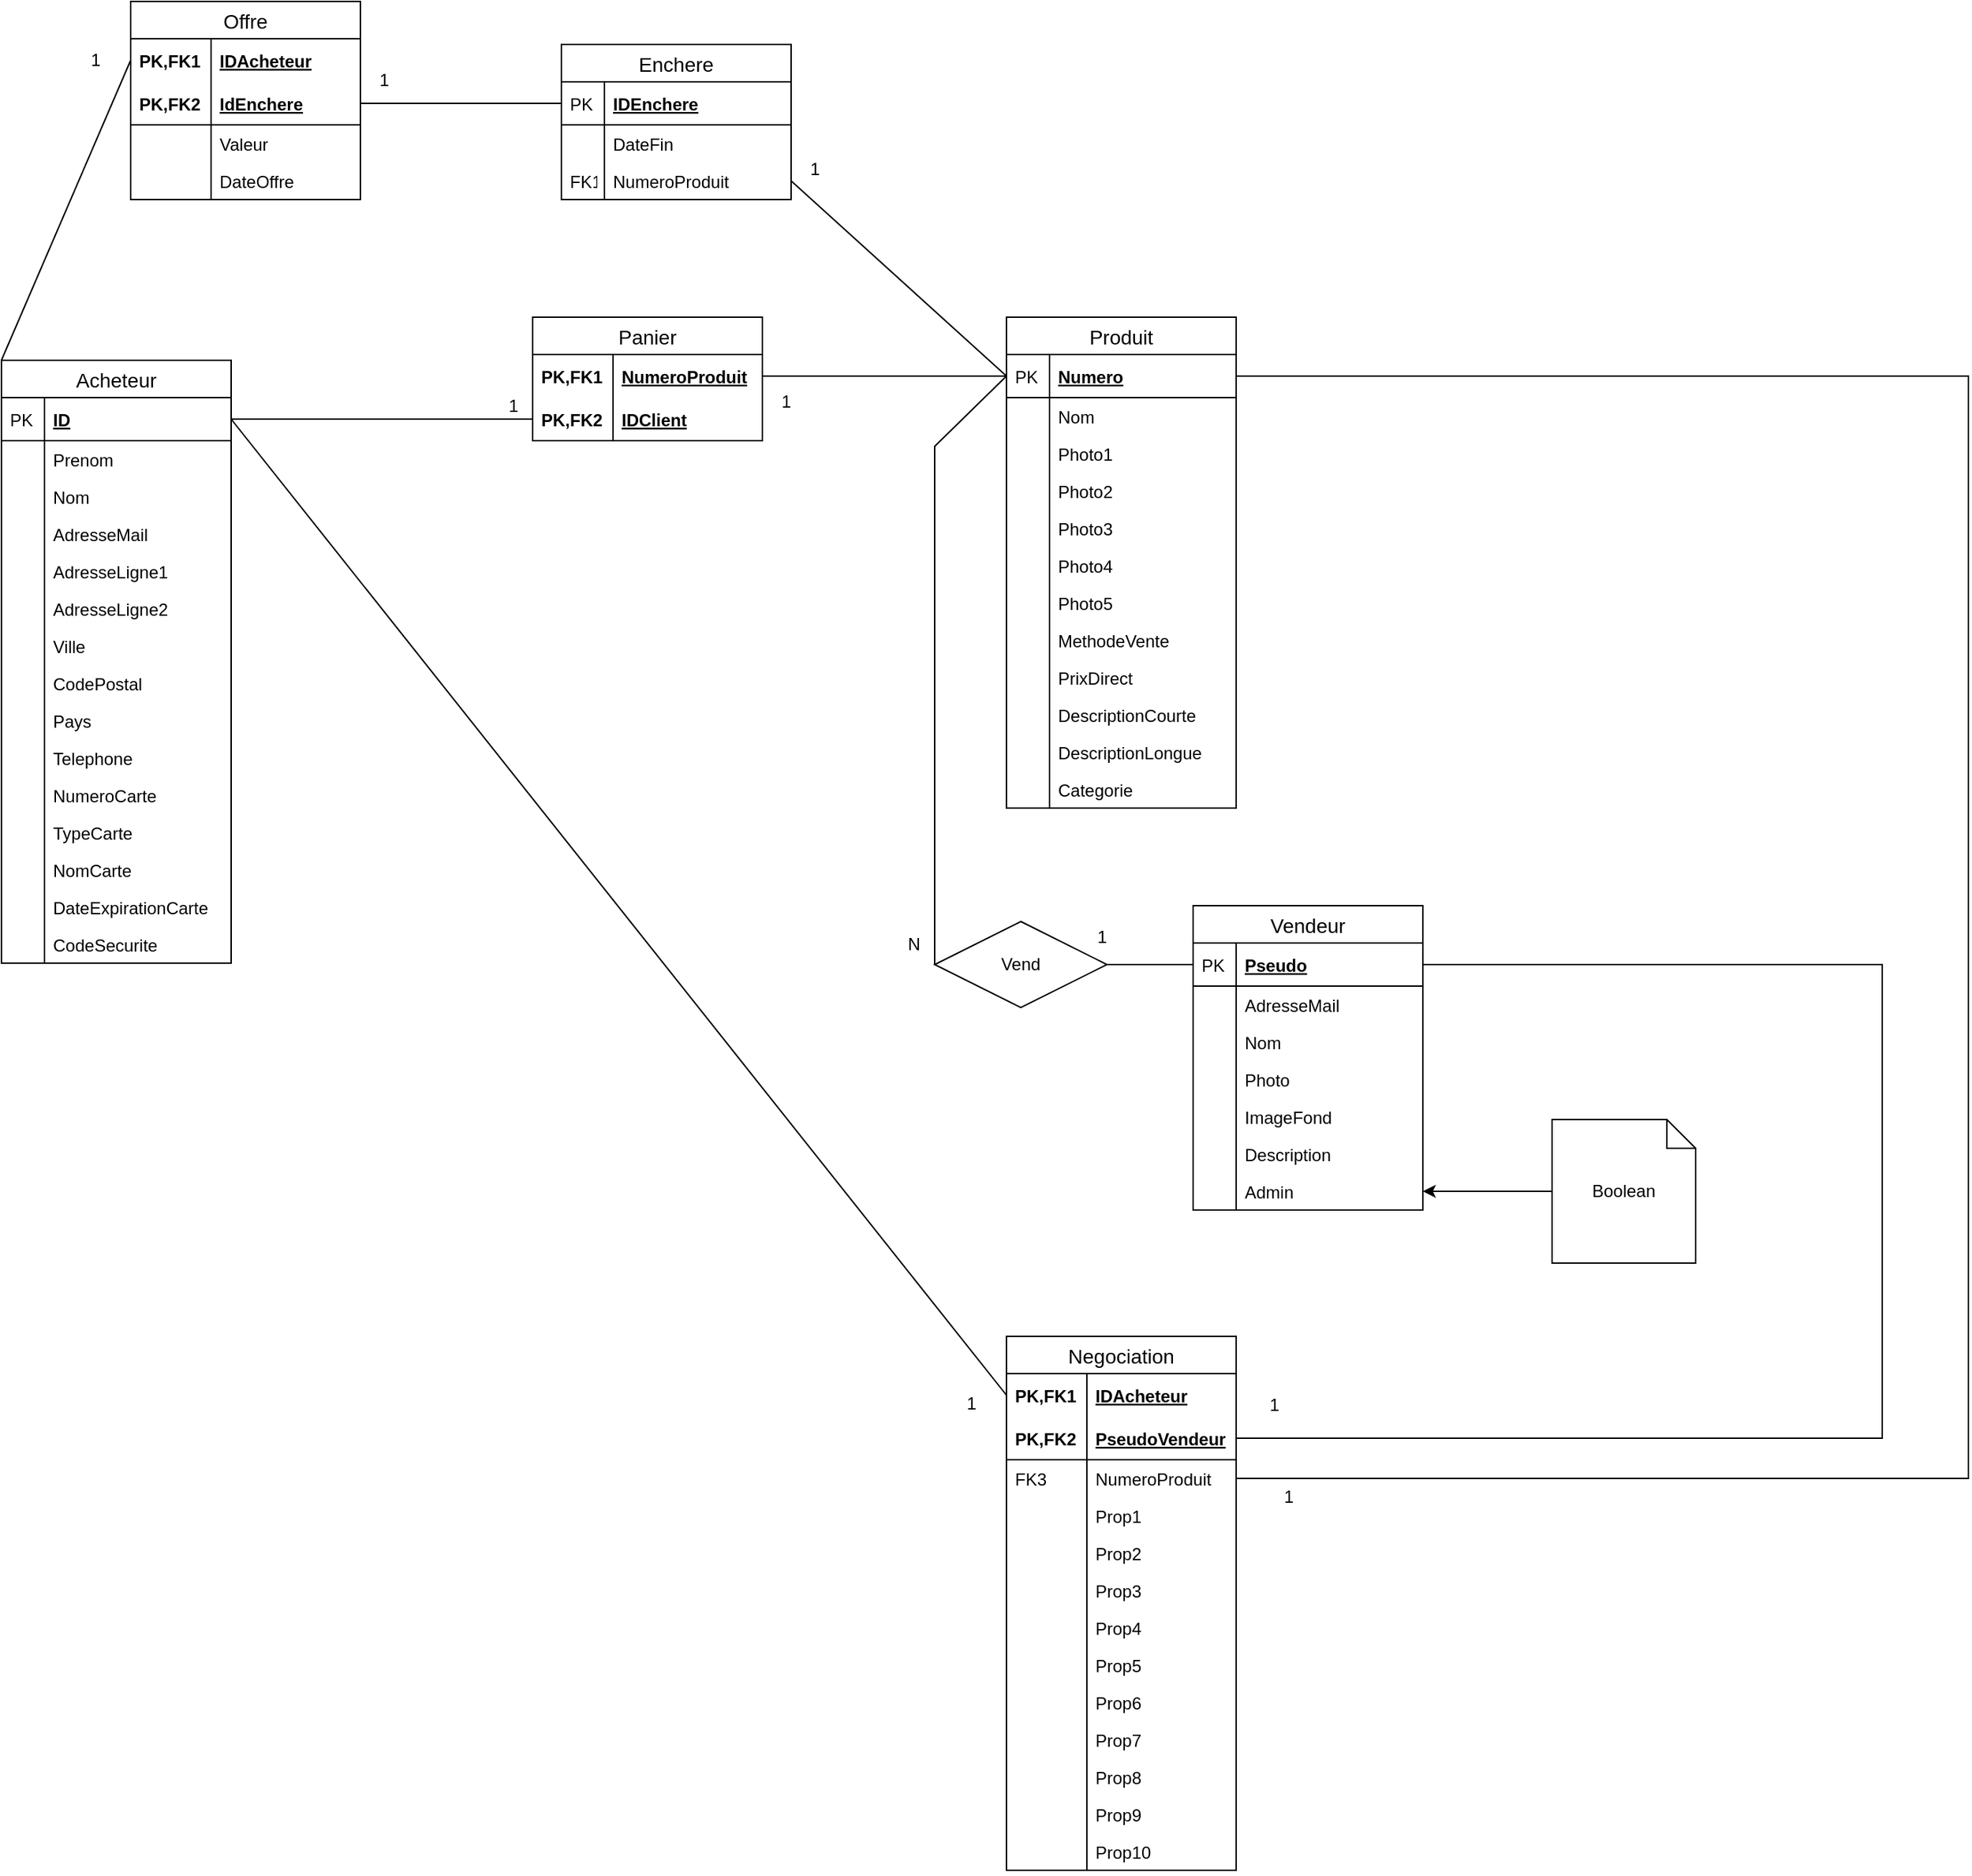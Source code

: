 <mxfile version="12.9.11" type="device"><diagram id="C5RBs43oDa-KdzZeNtuy" name="Page-1"><mxGraphModel dx="2031" dy="1140" grid="1" gridSize="10" guides="1" tooltips="1" connect="1" arrows="1" fold="1" page="1" pageScale="1" pageWidth="4681" pageHeight="3300" math="0" shadow="0"><root><mxCell id="WIyWlLk6GJQsqaUBKTNV-0"/><mxCell id="WIyWlLk6GJQsqaUBKTNV-1" parent="WIyWlLk6GJQsqaUBKTNV-0"/><mxCell id="7GFrrlFTyUCVkf4UuFkq-0" value="Acheteur" style="swimlane;fontStyle=0;childLayout=stackLayout;horizontal=1;startSize=26;horizontalStack=0;resizeParent=1;resizeParentMax=0;resizeLast=0;collapsible=1;marginBottom=0;align=center;fontSize=14;" vertex="1" parent="WIyWlLk6GJQsqaUBKTNV-1"><mxGeometry x="1030" y="640" width="160" height="420" as="geometry"><mxRectangle x="2000" y="840" width="90" height="26" as="alternateBounds"/></mxGeometry></mxCell><mxCell id="7GFrrlFTyUCVkf4UuFkq-1" value="ID" style="shape=partialRectangle;top=0;left=0;right=0;bottom=1;align=left;verticalAlign=middle;fillColor=none;spacingLeft=34;spacingRight=4;overflow=hidden;rotatable=0;points=[[0,0.5],[1,0.5]];portConstraint=eastwest;dropTarget=0;fontStyle=5;fontSize=12;" vertex="1" parent="7GFrrlFTyUCVkf4UuFkq-0"><mxGeometry y="26" width="160" height="30" as="geometry"/></mxCell><mxCell id="7GFrrlFTyUCVkf4UuFkq-2" value="PK" style="shape=partialRectangle;top=0;left=0;bottom=0;fillColor=none;align=left;verticalAlign=middle;spacingLeft=4;spacingRight=4;overflow=hidden;rotatable=0;points=[];portConstraint=eastwest;part=1;fontSize=12;" vertex="1" connectable="0" parent="7GFrrlFTyUCVkf4UuFkq-1"><mxGeometry width="30" height="30" as="geometry"/></mxCell><mxCell id="7GFrrlFTyUCVkf4UuFkq-3" value="Prenom" style="shape=partialRectangle;top=0;left=0;right=0;bottom=0;align=left;verticalAlign=top;fillColor=none;spacingLeft=34;spacingRight=4;overflow=hidden;rotatable=0;points=[[0,0.5],[1,0.5]];portConstraint=eastwest;dropTarget=0;fontSize=12;" vertex="1" parent="7GFrrlFTyUCVkf4UuFkq-0"><mxGeometry y="56" width="160" height="26" as="geometry"/></mxCell><mxCell id="7GFrrlFTyUCVkf4UuFkq-4" value="" style="shape=partialRectangle;top=0;left=0;bottom=0;fillColor=none;align=left;verticalAlign=top;spacingLeft=4;spacingRight=4;overflow=hidden;rotatable=0;points=[];portConstraint=eastwest;part=1;fontSize=12;" vertex="1" connectable="0" parent="7GFrrlFTyUCVkf4UuFkq-3"><mxGeometry width="30" height="26" as="geometry"/></mxCell><mxCell id="7GFrrlFTyUCVkf4UuFkq-5" value="Nom" style="shape=partialRectangle;top=0;left=0;right=0;bottom=0;align=left;verticalAlign=top;fillColor=none;spacingLeft=34;spacingRight=4;overflow=hidden;rotatable=0;points=[[0,0.5],[1,0.5]];portConstraint=eastwest;dropTarget=0;fontSize=12;" vertex="1" parent="7GFrrlFTyUCVkf4UuFkq-0"><mxGeometry y="82" width="160" height="26" as="geometry"/></mxCell><mxCell id="7GFrrlFTyUCVkf4UuFkq-6" value="" style="shape=partialRectangle;top=0;left=0;bottom=0;fillColor=none;align=left;verticalAlign=top;spacingLeft=4;spacingRight=4;overflow=hidden;rotatable=0;points=[];portConstraint=eastwest;part=1;fontSize=12;" vertex="1" connectable="0" parent="7GFrrlFTyUCVkf4UuFkq-5"><mxGeometry width="30" height="26" as="geometry"/></mxCell><mxCell id="7GFrrlFTyUCVkf4UuFkq-7" value="AdresseMail" style="shape=partialRectangle;top=0;left=0;right=0;bottom=0;align=left;verticalAlign=top;fillColor=none;spacingLeft=34;spacingRight=4;overflow=hidden;rotatable=0;points=[[0,0.5],[1,0.5]];portConstraint=eastwest;dropTarget=0;fontSize=12;" vertex="1" parent="7GFrrlFTyUCVkf4UuFkq-0"><mxGeometry y="108" width="160" height="26" as="geometry"/></mxCell><mxCell id="7GFrrlFTyUCVkf4UuFkq-8" value="" style="shape=partialRectangle;top=0;left=0;bottom=0;fillColor=none;align=left;verticalAlign=top;spacingLeft=4;spacingRight=4;overflow=hidden;rotatable=0;points=[];portConstraint=eastwest;part=1;fontSize=12;" vertex="1" connectable="0" parent="7GFrrlFTyUCVkf4UuFkq-7"><mxGeometry width="30" height="26" as="geometry"/></mxCell><mxCell id="7GFrrlFTyUCVkf4UuFkq-9" value="AdresseLigne1" style="shape=partialRectangle;top=0;left=0;right=0;bottom=0;align=left;verticalAlign=top;fillColor=none;spacingLeft=34;spacingRight=4;overflow=hidden;rotatable=0;points=[[0,0.5],[1,0.5]];portConstraint=eastwest;dropTarget=0;fontSize=12;" vertex="1" parent="7GFrrlFTyUCVkf4UuFkq-0"><mxGeometry y="134" width="160" height="26" as="geometry"/></mxCell><mxCell id="7GFrrlFTyUCVkf4UuFkq-10" value="" style="shape=partialRectangle;top=0;left=0;bottom=0;fillColor=none;align=left;verticalAlign=top;spacingLeft=4;spacingRight=4;overflow=hidden;rotatable=0;points=[];portConstraint=eastwest;part=1;fontSize=12;" vertex="1" connectable="0" parent="7GFrrlFTyUCVkf4UuFkq-9"><mxGeometry width="30" height="26" as="geometry"/></mxCell><mxCell id="7GFrrlFTyUCVkf4UuFkq-12" value="AdresseLigne2" style="shape=partialRectangle;top=0;left=0;right=0;bottom=0;align=left;verticalAlign=top;fillColor=none;spacingLeft=34;spacingRight=4;overflow=hidden;rotatable=0;points=[[0,0.5],[1,0.5]];portConstraint=eastwest;dropTarget=0;fontSize=12;" vertex="1" parent="7GFrrlFTyUCVkf4UuFkq-0"><mxGeometry y="160" width="160" height="26" as="geometry"/></mxCell><mxCell id="7GFrrlFTyUCVkf4UuFkq-13" value="" style="shape=partialRectangle;top=0;left=0;bottom=0;fillColor=none;align=left;verticalAlign=top;spacingLeft=4;spacingRight=4;overflow=hidden;rotatable=0;points=[];portConstraint=eastwest;part=1;fontSize=12;" vertex="1" connectable="0" parent="7GFrrlFTyUCVkf4UuFkq-12"><mxGeometry width="30" height="26" as="geometry"/></mxCell><mxCell id="7GFrrlFTyUCVkf4UuFkq-27" value="Ville" style="shape=partialRectangle;top=0;left=0;right=0;bottom=0;align=left;verticalAlign=top;fillColor=none;spacingLeft=34;spacingRight=4;overflow=hidden;rotatable=0;points=[[0,0.5],[1,0.5]];portConstraint=eastwest;dropTarget=0;fontSize=12;" vertex="1" parent="7GFrrlFTyUCVkf4UuFkq-0"><mxGeometry y="186" width="160" height="26" as="geometry"/></mxCell><mxCell id="7GFrrlFTyUCVkf4UuFkq-28" value="" style="shape=partialRectangle;top=0;left=0;bottom=0;fillColor=none;align=left;verticalAlign=top;spacingLeft=4;spacingRight=4;overflow=hidden;rotatable=0;points=[];portConstraint=eastwest;part=1;fontSize=12;" vertex="1" connectable="0" parent="7GFrrlFTyUCVkf4UuFkq-27"><mxGeometry width="30" height="26" as="geometry"/></mxCell><mxCell id="7GFrrlFTyUCVkf4UuFkq-29" value="CodePostal" style="shape=partialRectangle;top=0;left=0;right=0;bottom=0;align=left;verticalAlign=top;fillColor=none;spacingLeft=34;spacingRight=4;overflow=hidden;rotatable=0;points=[[0,0.5],[1,0.5]];portConstraint=eastwest;dropTarget=0;fontSize=12;" vertex="1" parent="7GFrrlFTyUCVkf4UuFkq-0"><mxGeometry y="212" width="160" height="26" as="geometry"/></mxCell><mxCell id="7GFrrlFTyUCVkf4UuFkq-30" value="" style="shape=partialRectangle;top=0;left=0;bottom=0;fillColor=none;align=left;verticalAlign=top;spacingLeft=4;spacingRight=4;overflow=hidden;rotatable=0;points=[];portConstraint=eastwest;part=1;fontSize=12;" vertex="1" connectable="0" parent="7GFrrlFTyUCVkf4UuFkq-29"><mxGeometry width="30" height="26" as="geometry"/></mxCell><mxCell id="7GFrrlFTyUCVkf4UuFkq-31" value="Pays" style="shape=partialRectangle;top=0;left=0;right=0;bottom=0;align=left;verticalAlign=top;fillColor=none;spacingLeft=34;spacingRight=4;overflow=hidden;rotatable=0;points=[[0,0.5],[1,0.5]];portConstraint=eastwest;dropTarget=0;fontSize=12;" vertex="1" parent="7GFrrlFTyUCVkf4UuFkq-0"><mxGeometry y="238" width="160" height="26" as="geometry"/></mxCell><mxCell id="7GFrrlFTyUCVkf4UuFkq-32" value="" style="shape=partialRectangle;top=0;left=0;bottom=0;fillColor=none;align=left;verticalAlign=top;spacingLeft=4;spacingRight=4;overflow=hidden;rotatable=0;points=[];portConstraint=eastwest;part=1;fontSize=12;" vertex="1" connectable="0" parent="7GFrrlFTyUCVkf4UuFkq-31"><mxGeometry width="30" height="26" as="geometry"/></mxCell><mxCell id="7GFrrlFTyUCVkf4UuFkq-33" value="Telephone" style="shape=partialRectangle;top=0;left=0;right=0;bottom=0;align=left;verticalAlign=top;fillColor=none;spacingLeft=34;spacingRight=4;overflow=hidden;rotatable=0;points=[[0,0.5],[1,0.5]];portConstraint=eastwest;dropTarget=0;fontSize=12;" vertex="1" parent="7GFrrlFTyUCVkf4UuFkq-0"><mxGeometry y="264" width="160" height="26" as="geometry"/></mxCell><mxCell id="7GFrrlFTyUCVkf4UuFkq-34" value="" style="shape=partialRectangle;top=0;left=0;bottom=0;fillColor=none;align=left;verticalAlign=top;spacingLeft=4;spacingRight=4;overflow=hidden;rotatable=0;points=[];portConstraint=eastwest;part=1;fontSize=12;" vertex="1" connectable="0" parent="7GFrrlFTyUCVkf4UuFkq-33"><mxGeometry width="30" height="26" as="geometry"/></mxCell><mxCell id="7GFrrlFTyUCVkf4UuFkq-180" value="NumeroCarte" style="shape=partialRectangle;top=0;left=0;right=0;bottom=0;align=left;verticalAlign=top;fillColor=none;spacingLeft=34;spacingRight=4;overflow=hidden;rotatable=0;points=[[0,0.5],[1,0.5]];portConstraint=eastwest;dropTarget=0;fontSize=12;" vertex="1" parent="7GFrrlFTyUCVkf4UuFkq-0"><mxGeometry y="290" width="160" height="26" as="geometry"/></mxCell><mxCell id="7GFrrlFTyUCVkf4UuFkq-181" value="" style="shape=partialRectangle;top=0;left=0;bottom=0;fillColor=none;align=left;verticalAlign=top;spacingLeft=4;spacingRight=4;overflow=hidden;rotatable=0;points=[];portConstraint=eastwest;part=1;fontSize=12;" vertex="1" connectable="0" parent="7GFrrlFTyUCVkf4UuFkq-180"><mxGeometry width="30" height="26" as="geometry"/></mxCell><mxCell id="7GFrrlFTyUCVkf4UuFkq-182" value="TypeCarte" style="shape=partialRectangle;top=0;left=0;right=0;bottom=0;align=left;verticalAlign=top;fillColor=none;spacingLeft=34;spacingRight=4;overflow=hidden;rotatable=0;points=[[0,0.5],[1,0.5]];portConstraint=eastwest;dropTarget=0;fontSize=12;" vertex="1" parent="7GFrrlFTyUCVkf4UuFkq-0"><mxGeometry y="316" width="160" height="26" as="geometry"/></mxCell><mxCell id="7GFrrlFTyUCVkf4UuFkq-183" value="" style="shape=partialRectangle;top=0;left=0;bottom=0;fillColor=none;align=left;verticalAlign=top;spacingLeft=4;spacingRight=4;overflow=hidden;rotatable=0;points=[];portConstraint=eastwest;part=1;fontSize=12;" vertex="1" connectable="0" parent="7GFrrlFTyUCVkf4UuFkq-182"><mxGeometry width="30" height="26" as="geometry"/></mxCell><mxCell id="7GFrrlFTyUCVkf4UuFkq-184" value="NomCarte" style="shape=partialRectangle;top=0;left=0;right=0;bottom=0;align=left;verticalAlign=top;fillColor=none;spacingLeft=34;spacingRight=4;overflow=hidden;rotatable=0;points=[[0,0.5],[1,0.5]];portConstraint=eastwest;dropTarget=0;fontSize=12;" vertex="1" parent="7GFrrlFTyUCVkf4UuFkq-0"><mxGeometry y="342" width="160" height="26" as="geometry"/></mxCell><mxCell id="7GFrrlFTyUCVkf4UuFkq-185" value="" style="shape=partialRectangle;top=0;left=0;bottom=0;fillColor=none;align=left;verticalAlign=top;spacingLeft=4;spacingRight=4;overflow=hidden;rotatable=0;points=[];portConstraint=eastwest;part=1;fontSize=12;" vertex="1" connectable="0" parent="7GFrrlFTyUCVkf4UuFkq-184"><mxGeometry width="30" height="26" as="geometry"/></mxCell><mxCell id="7GFrrlFTyUCVkf4UuFkq-186" value="DateExpirationCarte" style="shape=partialRectangle;top=0;left=0;right=0;bottom=0;align=left;verticalAlign=top;fillColor=none;spacingLeft=34;spacingRight=4;overflow=hidden;rotatable=0;points=[[0,0.5],[1,0.5]];portConstraint=eastwest;dropTarget=0;fontSize=12;" vertex="1" parent="7GFrrlFTyUCVkf4UuFkq-0"><mxGeometry y="368" width="160" height="26" as="geometry"/></mxCell><mxCell id="7GFrrlFTyUCVkf4UuFkq-187" value="" style="shape=partialRectangle;top=0;left=0;bottom=0;fillColor=none;align=left;verticalAlign=top;spacingLeft=4;spacingRight=4;overflow=hidden;rotatable=0;points=[];portConstraint=eastwest;part=1;fontSize=12;" vertex="1" connectable="0" parent="7GFrrlFTyUCVkf4UuFkq-186"><mxGeometry width="30" height="26" as="geometry"/></mxCell><mxCell id="7GFrrlFTyUCVkf4UuFkq-188" value="CodeSecurite" style="shape=partialRectangle;top=0;left=0;right=0;bottom=0;align=left;verticalAlign=top;fillColor=none;spacingLeft=34;spacingRight=4;overflow=hidden;rotatable=0;points=[[0,0.5],[1,0.5]];portConstraint=eastwest;dropTarget=0;fontSize=12;" vertex="1" parent="7GFrrlFTyUCVkf4UuFkq-0"><mxGeometry y="394" width="160" height="26" as="geometry"/></mxCell><mxCell id="7GFrrlFTyUCVkf4UuFkq-189" value="" style="shape=partialRectangle;top=0;left=0;bottom=0;fillColor=none;align=left;verticalAlign=top;spacingLeft=4;spacingRight=4;overflow=hidden;rotatable=0;points=[];portConstraint=eastwest;part=1;fontSize=12;" vertex="1" connectable="0" parent="7GFrrlFTyUCVkf4UuFkq-188"><mxGeometry width="30" height="26" as="geometry"/></mxCell><mxCell id="7GFrrlFTyUCVkf4UuFkq-35" value="Vendeur" style="swimlane;fontStyle=0;childLayout=stackLayout;horizontal=1;startSize=26;horizontalStack=0;resizeParent=1;resizeParentMax=0;resizeLast=0;collapsible=1;marginBottom=0;align=center;fontSize=14;" vertex="1" parent="WIyWlLk6GJQsqaUBKTNV-1"><mxGeometry x="1860" y="1020" width="160" height="212" as="geometry"><mxRectangle x="2470" y="380" width="80" height="26" as="alternateBounds"/></mxGeometry></mxCell><mxCell id="7GFrrlFTyUCVkf4UuFkq-36" value="Pseudo" style="shape=partialRectangle;top=0;left=0;right=0;bottom=1;align=left;verticalAlign=middle;fillColor=none;spacingLeft=34;spacingRight=4;overflow=hidden;rotatable=0;points=[[0,0.5],[1,0.5]];portConstraint=eastwest;dropTarget=0;fontStyle=5;fontSize=12;" vertex="1" parent="7GFrrlFTyUCVkf4UuFkq-35"><mxGeometry y="26" width="160" height="30" as="geometry"/></mxCell><mxCell id="7GFrrlFTyUCVkf4UuFkq-37" value="PK" style="shape=partialRectangle;top=0;left=0;bottom=0;fillColor=none;align=left;verticalAlign=middle;spacingLeft=4;spacingRight=4;overflow=hidden;rotatable=0;points=[];portConstraint=eastwest;part=1;fontSize=12;" vertex="1" connectable="0" parent="7GFrrlFTyUCVkf4UuFkq-36"><mxGeometry width="30" height="30" as="geometry"/></mxCell><mxCell id="7GFrrlFTyUCVkf4UuFkq-38" value="AdresseMail" style="shape=partialRectangle;top=0;left=0;right=0;bottom=0;align=left;verticalAlign=top;fillColor=none;spacingLeft=34;spacingRight=4;overflow=hidden;rotatable=0;points=[[0,0.5],[1,0.5]];portConstraint=eastwest;dropTarget=0;fontSize=12;" vertex="1" parent="7GFrrlFTyUCVkf4UuFkq-35"><mxGeometry y="56" width="160" height="26" as="geometry"/></mxCell><mxCell id="7GFrrlFTyUCVkf4UuFkq-39" value="" style="shape=partialRectangle;top=0;left=0;bottom=0;fillColor=none;align=left;verticalAlign=top;spacingLeft=4;spacingRight=4;overflow=hidden;rotatable=0;points=[];portConstraint=eastwest;part=1;fontSize=12;" vertex="1" connectable="0" parent="7GFrrlFTyUCVkf4UuFkq-38"><mxGeometry width="30" height="26" as="geometry"/></mxCell><mxCell id="7GFrrlFTyUCVkf4UuFkq-46" value="Nom" style="shape=partialRectangle;top=0;left=0;right=0;bottom=0;align=left;verticalAlign=top;fillColor=none;spacingLeft=34;spacingRight=4;overflow=hidden;rotatable=0;points=[[0,0.5],[1,0.5]];portConstraint=eastwest;dropTarget=0;fontSize=12;" vertex="1" parent="7GFrrlFTyUCVkf4UuFkq-35"><mxGeometry y="82" width="160" height="26" as="geometry"/></mxCell><mxCell id="7GFrrlFTyUCVkf4UuFkq-47" value="" style="shape=partialRectangle;top=0;left=0;bottom=0;fillColor=none;align=left;verticalAlign=top;spacingLeft=4;spacingRight=4;overflow=hidden;rotatable=0;points=[];portConstraint=eastwest;part=1;fontSize=12;" vertex="1" connectable="0" parent="7GFrrlFTyUCVkf4UuFkq-46"><mxGeometry width="30" height="26" as="geometry"/></mxCell><mxCell id="7GFrrlFTyUCVkf4UuFkq-48" value="Photo" style="shape=partialRectangle;top=0;left=0;right=0;bottom=0;align=left;verticalAlign=top;fillColor=none;spacingLeft=34;spacingRight=4;overflow=hidden;rotatable=0;points=[[0,0.5],[1,0.5]];portConstraint=eastwest;dropTarget=0;fontSize=12;" vertex="1" parent="7GFrrlFTyUCVkf4UuFkq-35"><mxGeometry y="108" width="160" height="26" as="geometry"/></mxCell><mxCell id="7GFrrlFTyUCVkf4UuFkq-49" value="" style="shape=partialRectangle;top=0;left=0;bottom=0;fillColor=none;align=left;verticalAlign=top;spacingLeft=4;spacingRight=4;overflow=hidden;rotatable=0;points=[];portConstraint=eastwest;part=1;fontSize=12;" vertex="1" connectable="0" parent="7GFrrlFTyUCVkf4UuFkq-48"><mxGeometry width="30" height="26" as="geometry"/></mxCell><mxCell id="7GFrrlFTyUCVkf4UuFkq-50" value="ImageFond" style="shape=partialRectangle;top=0;left=0;right=0;bottom=0;align=left;verticalAlign=top;fillColor=none;spacingLeft=34;spacingRight=4;overflow=hidden;rotatable=0;points=[[0,0.5],[1,0.5]];portConstraint=eastwest;dropTarget=0;fontSize=12;" vertex="1" parent="7GFrrlFTyUCVkf4UuFkq-35"><mxGeometry y="134" width="160" height="26" as="geometry"/></mxCell><mxCell id="7GFrrlFTyUCVkf4UuFkq-51" value="" style="shape=partialRectangle;top=0;left=0;bottom=0;fillColor=none;align=left;verticalAlign=top;spacingLeft=4;spacingRight=4;overflow=hidden;rotatable=0;points=[];portConstraint=eastwest;part=1;fontSize=12;" vertex="1" connectable="0" parent="7GFrrlFTyUCVkf4UuFkq-50"><mxGeometry width="30" height="26" as="geometry"/></mxCell><mxCell id="7GFrrlFTyUCVkf4UuFkq-52" value="Description" style="shape=partialRectangle;top=0;left=0;right=0;bottom=0;align=left;verticalAlign=top;fillColor=none;spacingLeft=34;spacingRight=4;overflow=hidden;rotatable=0;points=[[0,0.5],[1,0.5]];portConstraint=eastwest;dropTarget=0;fontSize=12;" vertex="1" parent="7GFrrlFTyUCVkf4UuFkq-35"><mxGeometry y="160" width="160" height="26" as="geometry"/></mxCell><mxCell id="7GFrrlFTyUCVkf4UuFkq-53" value="" style="shape=partialRectangle;top=0;left=0;bottom=0;fillColor=none;align=left;verticalAlign=top;spacingLeft=4;spacingRight=4;overflow=hidden;rotatable=0;points=[];portConstraint=eastwest;part=1;fontSize=12;" vertex="1" connectable="0" parent="7GFrrlFTyUCVkf4UuFkq-52"><mxGeometry width="30" height="26" as="geometry"/></mxCell><mxCell id="7GFrrlFTyUCVkf4UuFkq-65" value="Admin" style="shape=partialRectangle;top=0;left=0;right=0;bottom=0;align=left;verticalAlign=top;fillColor=none;spacingLeft=34;spacingRight=4;overflow=hidden;rotatable=0;points=[[0,0.5],[1,0.5]];portConstraint=eastwest;dropTarget=0;fontSize=12;" vertex="1" parent="7GFrrlFTyUCVkf4UuFkq-35"><mxGeometry y="186" width="160" height="26" as="geometry"/></mxCell><mxCell id="7GFrrlFTyUCVkf4UuFkq-66" value="" style="shape=partialRectangle;top=0;left=0;bottom=0;fillColor=none;align=left;verticalAlign=top;spacingLeft=4;spacingRight=4;overflow=hidden;rotatable=0;points=[];portConstraint=eastwest;part=1;fontSize=12;" vertex="1" connectable="0" parent="7GFrrlFTyUCVkf4UuFkq-65"><mxGeometry width="30" height="26" as="geometry"/></mxCell><mxCell id="7GFrrlFTyUCVkf4UuFkq-68" style="edgeStyle=orthogonalEdgeStyle;rounded=0;orthogonalLoop=1;jettySize=auto;html=1;entryX=1;entryY=0.5;entryDx=0;entryDy=0;" edge="1" parent="WIyWlLk6GJQsqaUBKTNV-1" source="7GFrrlFTyUCVkf4UuFkq-67" target="7GFrrlFTyUCVkf4UuFkq-65"><mxGeometry relative="1" as="geometry"/></mxCell><mxCell id="7GFrrlFTyUCVkf4UuFkq-67" value="Boolean" style="shape=note;size=20;whiteSpace=wrap;html=1;" vertex="1" parent="WIyWlLk6GJQsqaUBKTNV-1"><mxGeometry x="2110" y="1169" width="100" height="100" as="geometry"/></mxCell><mxCell id="7GFrrlFTyUCVkf4UuFkq-69" value="Produit" style="swimlane;fontStyle=0;childLayout=stackLayout;horizontal=1;startSize=26;horizontalStack=0;resizeParent=1;resizeParentMax=0;resizeLast=0;collapsible=1;marginBottom=0;align=center;fontSize=14;" vertex="1" parent="WIyWlLk6GJQsqaUBKTNV-1"><mxGeometry x="1730" y="610" width="160" height="342" as="geometry"><mxRectangle x="1960" y="270" width="80" height="26" as="alternateBounds"/></mxGeometry></mxCell><mxCell id="7GFrrlFTyUCVkf4UuFkq-70" value="Numero" style="shape=partialRectangle;top=0;left=0;right=0;bottom=1;align=left;verticalAlign=middle;fillColor=none;spacingLeft=34;spacingRight=4;overflow=hidden;rotatable=0;points=[[0,0.5],[1,0.5]];portConstraint=eastwest;dropTarget=0;fontStyle=5;fontSize=12;" vertex="1" parent="7GFrrlFTyUCVkf4UuFkq-69"><mxGeometry y="26" width="160" height="30" as="geometry"/></mxCell><mxCell id="7GFrrlFTyUCVkf4UuFkq-71" value="PK" style="shape=partialRectangle;top=0;left=0;bottom=0;fillColor=none;align=left;verticalAlign=middle;spacingLeft=4;spacingRight=4;overflow=hidden;rotatable=0;points=[];portConstraint=eastwest;part=1;fontSize=12;" vertex="1" connectable="0" parent="7GFrrlFTyUCVkf4UuFkq-70"><mxGeometry width="30" height="30" as="geometry"/></mxCell><mxCell id="7GFrrlFTyUCVkf4UuFkq-72" value="Nom" style="shape=partialRectangle;top=0;left=0;right=0;bottom=0;align=left;verticalAlign=top;fillColor=none;spacingLeft=34;spacingRight=4;overflow=hidden;rotatable=0;points=[[0,0.5],[1,0.5]];portConstraint=eastwest;dropTarget=0;fontSize=12;" vertex="1" parent="7GFrrlFTyUCVkf4UuFkq-69"><mxGeometry y="56" width="160" height="26" as="geometry"/></mxCell><mxCell id="7GFrrlFTyUCVkf4UuFkq-73" value="" style="shape=partialRectangle;top=0;left=0;bottom=0;fillColor=none;align=left;verticalAlign=top;spacingLeft=4;spacingRight=4;overflow=hidden;rotatable=0;points=[];portConstraint=eastwest;part=1;fontSize=12;" vertex="1" connectable="0" parent="7GFrrlFTyUCVkf4UuFkq-72"><mxGeometry width="30" height="26" as="geometry"/></mxCell><mxCell id="7GFrrlFTyUCVkf4UuFkq-74" value="Photo1" style="shape=partialRectangle;top=0;left=0;right=0;bottom=0;align=left;verticalAlign=top;fillColor=none;spacingLeft=34;spacingRight=4;overflow=hidden;rotatable=0;points=[[0,0.5],[1,0.5]];portConstraint=eastwest;dropTarget=0;fontSize=12;" vertex="1" parent="7GFrrlFTyUCVkf4UuFkq-69"><mxGeometry y="82" width="160" height="26" as="geometry"/></mxCell><mxCell id="7GFrrlFTyUCVkf4UuFkq-75" value="" style="shape=partialRectangle;top=0;left=0;bottom=0;fillColor=none;align=left;verticalAlign=top;spacingLeft=4;spacingRight=4;overflow=hidden;rotatable=0;points=[];portConstraint=eastwest;part=1;fontSize=12;" vertex="1" connectable="0" parent="7GFrrlFTyUCVkf4UuFkq-74"><mxGeometry width="30" height="26" as="geometry"/></mxCell><mxCell id="7GFrrlFTyUCVkf4UuFkq-76" value="Photo2" style="shape=partialRectangle;top=0;left=0;right=0;bottom=0;align=left;verticalAlign=top;fillColor=none;spacingLeft=34;spacingRight=4;overflow=hidden;rotatable=0;points=[[0,0.5],[1,0.5]];portConstraint=eastwest;dropTarget=0;fontSize=12;" vertex="1" parent="7GFrrlFTyUCVkf4UuFkq-69"><mxGeometry y="108" width="160" height="26" as="geometry"/></mxCell><mxCell id="7GFrrlFTyUCVkf4UuFkq-77" value="" style="shape=partialRectangle;top=0;left=0;bottom=0;fillColor=none;align=left;verticalAlign=top;spacingLeft=4;spacingRight=4;overflow=hidden;rotatable=0;points=[];portConstraint=eastwest;part=1;fontSize=12;" vertex="1" connectable="0" parent="7GFrrlFTyUCVkf4UuFkq-76"><mxGeometry width="30" height="26" as="geometry"/></mxCell><mxCell id="7GFrrlFTyUCVkf4UuFkq-80" value="Photo3" style="shape=partialRectangle;top=0;left=0;right=0;bottom=0;align=left;verticalAlign=top;fillColor=none;spacingLeft=34;spacingRight=4;overflow=hidden;rotatable=0;points=[[0,0.5],[1,0.5]];portConstraint=eastwest;dropTarget=0;fontSize=12;" vertex="1" parent="7GFrrlFTyUCVkf4UuFkq-69"><mxGeometry y="134" width="160" height="26" as="geometry"/></mxCell><mxCell id="7GFrrlFTyUCVkf4UuFkq-81" value="" style="shape=partialRectangle;top=0;left=0;bottom=0;fillColor=none;align=left;verticalAlign=top;spacingLeft=4;spacingRight=4;overflow=hidden;rotatable=0;points=[];portConstraint=eastwest;part=1;fontSize=12;" vertex="1" connectable="0" parent="7GFrrlFTyUCVkf4UuFkq-80"><mxGeometry width="30" height="26" as="geometry"/></mxCell><mxCell id="7GFrrlFTyUCVkf4UuFkq-82" value="Photo4" style="shape=partialRectangle;top=0;left=0;right=0;bottom=0;align=left;verticalAlign=top;fillColor=none;spacingLeft=34;spacingRight=4;overflow=hidden;rotatable=0;points=[[0,0.5],[1,0.5]];portConstraint=eastwest;dropTarget=0;fontSize=12;" vertex="1" parent="7GFrrlFTyUCVkf4UuFkq-69"><mxGeometry y="160" width="160" height="26" as="geometry"/></mxCell><mxCell id="7GFrrlFTyUCVkf4UuFkq-83" value="" style="shape=partialRectangle;top=0;left=0;bottom=0;fillColor=none;align=left;verticalAlign=top;spacingLeft=4;spacingRight=4;overflow=hidden;rotatable=0;points=[];portConstraint=eastwest;part=1;fontSize=12;" vertex="1" connectable="0" parent="7GFrrlFTyUCVkf4UuFkq-82"><mxGeometry width="30" height="26" as="geometry"/></mxCell><mxCell id="7GFrrlFTyUCVkf4UuFkq-84" value="Photo5" style="shape=partialRectangle;top=0;left=0;right=0;bottom=0;align=left;verticalAlign=top;fillColor=none;spacingLeft=34;spacingRight=4;overflow=hidden;rotatable=0;points=[[0,0.5],[1,0.5]];portConstraint=eastwest;dropTarget=0;fontSize=12;" vertex="1" parent="7GFrrlFTyUCVkf4UuFkq-69"><mxGeometry y="186" width="160" height="26" as="geometry"/></mxCell><mxCell id="7GFrrlFTyUCVkf4UuFkq-85" value="" style="shape=partialRectangle;top=0;left=0;bottom=0;fillColor=none;align=left;verticalAlign=top;spacingLeft=4;spacingRight=4;overflow=hidden;rotatable=0;points=[];portConstraint=eastwest;part=1;fontSize=12;" vertex="1" connectable="0" parent="7GFrrlFTyUCVkf4UuFkq-84"><mxGeometry width="30" height="26" as="geometry"/></mxCell><mxCell id="7GFrrlFTyUCVkf4UuFkq-86" value="MethodeVente" style="shape=partialRectangle;top=0;left=0;right=0;bottom=0;align=left;verticalAlign=top;fillColor=none;spacingLeft=34;spacingRight=4;overflow=hidden;rotatable=0;points=[[0,0.5],[1,0.5]];portConstraint=eastwest;dropTarget=0;fontSize=12;" vertex="1" parent="7GFrrlFTyUCVkf4UuFkq-69"><mxGeometry y="212" width="160" height="26" as="geometry"/></mxCell><mxCell id="7GFrrlFTyUCVkf4UuFkq-87" value="" style="shape=partialRectangle;top=0;left=0;bottom=0;fillColor=none;align=left;verticalAlign=top;spacingLeft=4;spacingRight=4;overflow=hidden;rotatable=0;points=[];portConstraint=eastwest;part=1;fontSize=12;" vertex="1" connectable="0" parent="7GFrrlFTyUCVkf4UuFkq-86"><mxGeometry width="30" height="26" as="geometry"/></mxCell><mxCell id="7GFrrlFTyUCVkf4UuFkq-90" value="PrixDirect" style="shape=partialRectangle;top=0;left=0;right=0;bottom=0;align=left;verticalAlign=top;fillColor=none;spacingLeft=34;spacingRight=4;overflow=hidden;rotatable=0;points=[[0,0.5],[1,0.5]];portConstraint=eastwest;dropTarget=0;fontSize=12;" vertex="1" parent="7GFrrlFTyUCVkf4UuFkq-69"><mxGeometry y="238" width="160" height="26" as="geometry"/></mxCell><mxCell id="7GFrrlFTyUCVkf4UuFkq-91" value="" style="shape=partialRectangle;top=0;left=0;bottom=0;fillColor=none;align=left;verticalAlign=top;spacingLeft=4;spacingRight=4;overflow=hidden;rotatable=0;points=[];portConstraint=eastwest;part=1;fontSize=12;" vertex="1" connectable="0" parent="7GFrrlFTyUCVkf4UuFkq-90"><mxGeometry width="30" height="26" as="geometry"/></mxCell><mxCell id="7GFrrlFTyUCVkf4UuFkq-92" value="DescriptionCourte" style="shape=partialRectangle;top=0;left=0;right=0;bottom=0;align=left;verticalAlign=top;fillColor=none;spacingLeft=34;spacingRight=4;overflow=hidden;rotatable=0;points=[[0,0.5],[1,0.5]];portConstraint=eastwest;dropTarget=0;fontSize=12;" vertex="1" parent="7GFrrlFTyUCVkf4UuFkq-69"><mxGeometry y="264" width="160" height="26" as="geometry"/></mxCell><mxCell id="7GFrrlFTyUCVkf4UuFkq-93" value="" style="shape=partialRectangle;top=0;left=0;bottom=0;fillColor=none;align=left;verticalAlign=top;spacingLeft=4;spacingRight=4;overflow=hidden;rotatable=0;points=[];portConstraint=eastwest;part=1;fontSize=12;" vertex="1" connectable="0" parent="7GFrrlFTyUCVkf4UuFkq-92"><mxGeometry width="30" height="26" as="geometry"/></mxCell><mxCell id="7GFrrlFTyUCVkf4UuFkq-94" value="DescriptionLongue" style="shape=partialRectangle;top=0;left=0;right=0;bottom=0;align=left;verticalAlign=top;fillColor=none;spacingLeft=34;spacingRight=4;overflow=hidden;rotatable=0;points=[[0,0.5],[1,0.5]];portConstraint=eastwest;dropTarget=0;fontSize=12;" vertex="1" parent="7GFrrlFTyUCVkf4UuFkq-69"><mxGeometry y="290" width="160" height="26" as="geometry"/></mxCell><mxCell id="7GFrrlFTyUCVkf4UuFkq-95" value="" style="shape=partialRectangle;top=0;left=0;bottom=0;fillColor=none;align=left;verticalAlign=top;spacingLeft=4;spacingRight=4;overflow=hidden;rotatable=0;points=[];portConstraint=eastwest;part=1;fontSize=12;" vertex="1" connectable="0" parent="7GFrrlFTyUCVkf4UuFkq-94"><mxGeometry width="30" height="26" as="geometry"/></mxCell><mxCell id="7GFrrlFTyUCVkf4UuFkq-96" value="Categorie" style="shape=partialRectangle;top=0;left=0;right=0;bottom=0;align=left;verticalAlign=top;fillColor=none;spacingLeft=34;spacingRight=4;overflow=hidden;rotatable=0;points=[[0,0.5],[1,0.5]];portConstraint=eastwest;dropTarget=0;fontSize=12;" vertex="1" parent="7GFrrlFTyUCVkf4UuFkq-69"><mxGeometry y="316" width="160" height="26" as="geometry"/></mxCell><mxCell id="7GFrrlFTyUCVkf4UuFkq-97" value="" style="shape=partialRectangle;top=0;left=0;bottom=0;fillColor=none;align=left;verticalAlign=top;spacingLeft=4;spacingRight=4;overflow=hidden;rotatable=0;points=[];portConstraint=eastwest;part=1;fontSize=12;" vertex="1" connectable="0" parent="7GFrrlFTyUCVkf4UuFkq-96"><mxGeometry width="30" height="26" as="geometry"/></mxCell><mxCell id="7GFrrlFTyUCVkf4UuFkq-98" value="Vend" style="shape=rhombus;perimeter=rhombusPerimeter;whiteSpace=wrap;html=1;align=center;" vertex="1" parent="WIyWlLk6GJQsqaUBKTNV-1"><mxGeometry x="1680" y="1031" width="120" height="60" as="geometry"/></mxCell><mxCell id="7GFrrlFTyUCVkf4UuFkq-101" value="" style="endArrow=none;html=1;rounded=0;entryX=0;entryY=0.5;entryDx=0;entryDy=0;exitX=0;exitY=0.5;exitDx=0;exitDy=0;" edge="1" parent="WIyWlLk6GJQsqaUBKTNV-1" source="7GFrrlFTyUCVkf4UuFkq-70" target="7GFrrlFTyUCVkf4UuFkq-98"><mxGeometry relative="1" as="geometry"><mxPoint x="2230" y="470" as="sourcePoint"/><mxPoint x="2390" y="470" as="targetPoint"/><Array as="points"><mxPoint x="1680" y="700"/></Array></mxGeometry></mxCell><mxCell id="7GFrrlFTyUCVkf4UuFkq-102" value="N" style="resizable=0;html=1;align=right;verticalAlign=bottom;" connectable="0" vertex="1" parent="7GFrrlFTyUCVkf4UuFkq-101"><mxGeometry x="1" relative="1" as="geometry"><mxPoint x="-10" y="-5.67" as="offset"/></mxGeometry></mxCell><mxCell id="7GFrrlFTyUCVkf4UuFkq-103" value="" style="endArrow=none;html=1;rounded=0;exitX=0;exitY=0.5;exitDx=0;exitDy=0;entryX=1;entryY=0.5;entryDx=0;entryDy=0;" edge="1" parent="WIyWlLk6GJQsqaUBKTNV-1" source="7GFrrlFTyUCVkf4UuFkq-36" target="7GFrrlFTyUCVkf4UuFkq-98"><mxGeometry relative="1" as="geometry"><mxPoint x="2390" y="350" as="sourcePoint"/><mxPoint x="2550" y="350" as="targetPoint"/></mxGeometry></mxCell><mxCell id="7GFrrlFTyUCVkf4UuFkq-104" value="1" style="resizable=0;html=1;align=right;verticalAlign=bottom;" connectable="0" vertex="1" parent="7GFrrlFTyUCVkf4UuFkq-103"><mxGeometry x="1" relative="1" as="geometry"><mxPoint x="0.05" y="-11" as="offset"/></mxGeometry></mxCell><mxCell id="7GFrrlFTyUCVkf4UuFkq-155" value="Panier" style="swimlane;fontStyle=0;childLayout=stackLayout;horizontal=1;startSize=26;horizontalStack=0;resizeParent=1;resizeParentMax=0;resizeLast=0;collapsible=1;marginBottom=0;align=center;fontSize=14;" vertex="1" parent="WIyWlLk6GJQsqaUBKTNV-1"><mxGeometry x="1400" y="610" width="160" height="86" as="geometry"/></mxCell><mxCell id="7GFrrlFTyUCVkf4UuFkq-156" value="NumeroProduit" style="shape=partialRectangle;top=0;left=0;right=0;bottom=0;align=left;verticalAlign=middle;fillColor=none;spacingLeft=60;spacingRight=4;overflow=hidden;rotatable=0;points=[[0,0.5],[1,0.5]];portConstraint=eastwest;dropTarget=0;fontStyle=5;fontSize=12;" vertex="1" parent="7GFrrlFTyUCVkf4UuFkq-155"><mxGeometry y="26" width="160" height="30" as="geometry"/></mxCell><mxCell id="7GFrrlFTyUCVkf4UuFkq-157" value="PK,FK1" style="shape=partialRectangle;fontStyle=1;top=0;left=0;bottom=0;fillColor=none;align=left;verticalAlign=middle;spacingLeft=4;spacingRight=4;overflow=hidden;rotatable=0;points=[];portConstraint=eastwest;part=1;fontSize=12;" vertex="1" connectable="0" parent="7GFrrlFTyUCVkf4UuFkq-156"><mxGeometry width="56" height="30" as="geometry"/></mxCell><mxCell id="7GFrrlFTyUCVkf4UuFkq-158" value="IDClient" style="shape=partialRectangle;top=0;left=0;right=0;bottom=1;align=left;verticalAlign=middle;fillColor=none;spacingLeft=60;spacingRight=4;overflow=hidden;rotatable=0;points=[[0,0.5],[1,0.5]];portConstraint=eastwest;dropTarget=0;fontStyle=5;fontSize=12;" vertex="1" parent="7GFrrlFTyUCVkf4UuFkq-155"><mxGeometry y="56" width="160" height="30" as="geometry"/></mxCell><mxCell id="7GFrrlFTyUCVkf4UuFkq-159" value="PK,FK2" style="shape=partialRectangle;fontStyle=1;top=0;left=0;bottom=0;fillColor=none;align=left;verticalAlign=middle;spacingLeft=4;spacingRight=4;overflow=hidden;rotatable=0;points=[];portConstraint=eastwest;part=1;fontSize=12;" vertex="1" connectable="0" parent="7GFrrlFTyUCVkf4UuFkq-158"><mxGeometry width="56" height="30" as="geometry"/></mxCell><mxCell id="7GFrrlFTyUCVkf4UuFkq-170" value="" style="endArrow=none;html=1;rounded=0;exitX=1;exitY=0.5;exitDx=0;exitDy=0;entryX=0;entryY=0.5;entryDx=0;entryDy=0;" edge="1" parent="WIyWlLk6GJQsqaUBKTNV-1" source="7GFrrlFTyUCVkf4UuFkq-1" target="7GFrrlFTyUCVkf4UuFkq-158"><mxGeometry relative="1" as="geometry"><mxPoint x="1330" y="721" as="sourcePoint"/><mxPoint x="1430" y="770" as="targetPoint"/></mxGeometry></mxCell><mxCell id="7GFrrlFTyUCVkf4UuFkq-171" value="1" style="resizable=0;html=1;align=right;verticalAlign=bottom;" connectable="0" vertex="1" parent="7GFrrlFTyUCVkf4UuFkq-170"><mxGeometry x="1" relative="1" as="geometry"><mxPoint x="-9.83" y="-0.99" as="offset"/></mxGeometry></mxCell><mxCell id="7GFrrlFTyUCVkf4UuFkq-172" value="" style="endArrow=none;html=1;rounded=0;exitX=0;exitY=0.5;exitDx=0;exitDy=0;entryX=1;entryY=0.5;entryDx=0;entryDy=0;" edge="1" parent="WIyWlLk6GJQsqaUBKTNV-1" source="7GFrrlFTyUCVkf4UuFkq-70" target="7GFrrlFTyUCVkf4UuFkq-156"><mxGeometry relative="1" as="geometry"><mxPoint x="1540" y="820" as="sourcePoint"/><mxPoint x="1700" y="820" as="targetPoint"/></mxGeometry></mxCell><mxCell id="7GFrrlFTyUCVkf4UuFkq-173" value="1" style="resizable=0;html=1;align=right;verticalAlign=bottom;" connectable="0" vertex="1" parent="7GFrrlFTyUCVkf4UuFkq-172"><mxGeometry x="1" relative="1" as="geometry"><mxPoint x="20" y="26" as="offset"/></mxGeometry></mxCell><mxCell id="7GFrrlFTyUCVkf4UuFkq-190" value="Enchere" style="swimlane;fontStyle=0;childLayout=stackLayout;horizontal=1;startSize=26;horizontalStack=0;resizeParent=1;resizeParentMax=0;resizeLast=0;collapsible=1;marginBottom=0;align=center;fontSize=14;" vertex="1" parent="WIyWlLk6GJQsqaUBKTNV-1"><mxGeometry x="1420" y="420" width="160" height="108" as="geometry"/></mxCell><mxCell id="7GFrrlFTyUCVkf4UuFkq-191" value="IDEnchere" style="shape=partialRectangle;top=0;left=0;right=0;bottom=1;align=left;verticalAlign=middle;fillColor=none;spacingLeft=34;spacingRight=4;overflow=hidden;rotatable=0;points=[[0,0.5],[1,0.5]];portConstraint=eastwest;dropTarget=0;fontStyle=5;fontSize=12;" vertex="1" parent="7GFrrlFTyUCVkf4UuFkq-190"><mxGeometry y="26" width="160" height="30" as="geometry"/></mxCell><mxCell id="7GFrrlFTyUCVkf4UuFkq-192" value="PK" style="shape=partialRectangle;top=0;left=0;bottom=0;fillColor=none;align=left;verticalAlign=middle;spacingLeft=4;spacingRight=4;overflow=hidden;rotatable=0;points=[];portConstraint=eastwest;part=1;fontSize=12;" vertex="1" connectable="0" parent="7GFrrlFTyUCVkf4UuFkq-191"><mxGeometry width="30" height="30" as="geometry"/></mxCell><mxCell id="7GFrrlFTyUCVkf4UuFkq-193" value="DateFin" style="shape=partialRectangle;top=0;left=0;right=0;bottom=0;align=left;verticalAlign=top;fillColor=none;spacingLeft=34;spacingRight=4;overflow=hidden;rotatable=0;points=[[0,0.5],[1,0.5]];portConstraint=eastwest;dropTarget=0;fontSize=12;" vertex="1" parent="7GFrrlFTyUCVkf4UuFkq-190"><mxGeometry y="56" width="160" height="26" as="geometry"/></mxCell><mxCell id="7GFrrlFTyUCVkf4UuFkq-194" value="" style="shape=partialRectangle;top=0;left=0;bottom=0;fillColor=none;align=left;verticalAlign=top;spacingLeft=4;spacingRight=4;overflow=hidden;rotatable=0;points=[];portConstraint=eastwest;part=1;fontSize=12;" vertex="1" connectable="0" parent="7GFrrlFTyUCVkf4UuFkq-193"><mxGeometry width="30" height="26" as="geometry"/></mxCell><mxCell id="7GFrrlFTyUCVkf4UuFkq-197" value="NumeroProduit" style="shape=partialRectangle;top=0;left=0;right=0;bottom=0;align=left;verticalAlign=top;fillColor=none;spacingLeft=34;spacingRight=4;overflow=hidden;rotatable=0;points=[[0,0.5],[1,0.5]];portConstraint=eastwest;dropTarget=0;fontSize=12;" vertex="1" parent="7GFrrlFTyUCVkf4UuFkq-190"><mxGeometry y="82" width="160" height="26" as="geometry"/></mxCell><mxCell id="7GFrrlFTyUCVkf4UuFkq-198" value="FK1" style="shape=partialRectangle;top=0;left=0;bottom=0;fillColor=none;align=left;verticalAlign=top;spacingLeft=4;spacingRight=4;overflow=hidden;rotatable=0;points=[];portConstraint=eastwest;part=1;fontSize=12;" vertex="1" connectable="0" parent="7GFrrlFTyUCVkf4UuFkq-197"><mxGeometry width="30" height="26" as="geometry"/></mxCell><mxCell id="7GFrrlFTyUCVkf4UuFkq-201" value="" style="endArrow=none;html=1;rounded=0;entryX=1;entryY=0.5;entryDx=0;entryDy=0;exitX=0;exitY=0.5;exitDx=0;exitDy=0;" edge="1" parent="WIyWlLk6GJQsqaUBKTNV-1" source="7GFrrlFTyUCVkf4UuFkq-70" target="7GFrrlFTyUCVkf4UuFkq-197"><mxGeometry relative="1" as="geometry"><mxPoint x="1700" y="450" as="sourcePoint"/><mxPoint x="1860" y="450" as="targetPoint"/></mxGeometry></mxCell><mxCell id="7GFrrlFTyUCVkf4UuFkq-202" value="1" style="resizable=0;html=1;align=right;verticalAlign=bottom;" connectable="0" vertex="1" parent="7GFrrlFTyUCVkf4UuFkq-201"><mxGeometry x="1" relative="1" as="geometry"><mxPoint x="20.32" y="0.34" as="offset"/></mxGeometry></mxCell><mxCell id="7GFrrlFTyUCVkf4UuFkq-210" value="" style="endArrow=none;html=1;rounded=0;exitX=0;exitY=0;exitDx=0;exitDy=0;entryX=0;entryY=0.5;entryDx=0;entryDy=0;" edge="1" parent="WIyWlLk6GJQsqaUBKTNV-1" source="7GFrrlFTyUCVkf4UuFkq-0" target="7GFrrlFTyUCVkf4UuFkq-221"><mxGeometry relative="1" as="geometry"><mxPoint x="1410" y="560" as="sourcePoint"/><mxPoint x="1050" y="460" as="targetPoint"/></mxGeometry></mxCell><mxCell id="7GFrrlFTyUCVkf4UuFkq-211" value="1" style="resizable=0;html=1;align=right;verticalAlign=bottom;" connectable="0" vertex="1" parent="7GFrrlFTyUCVkf4UuFkq-210"><mxGeometry x="1" relative="1" as="geometry"><mxPoint x="-20.05" y="8.1" as="offset"/></mxGeometry></mxCell><mxCell id="7GFrrlFTyUCVkf4UuFkq-220" value="Offre" style="swimlane;fontStyle=0;childLayout=stackLayout;horizontal=1;startSize=26;horizontalStack=0;resizeParent=1;resizeParentMax=0;resizeLast=0;collapsible=1;marginBottom=0;align=center;fontSize=14;" vertex="1" parent="WIyWlLk6GJQsqaUBKTNV-1"><mxGeometry x="1120" y="390" width="160" height="138" as="geometry"/></mxCell><mxCell id="7GFrrlFTyUCVkf4UuFkq-221" value="IDAcheteur" style="shape=partialRectangle;top=0;left=0;right=0;bottom=0;align=left;verticalAlign=middle;fillColor=none;spacingLeft=60;spacingRight=4;overflow=hidden;rotatable=0;points=[[0,0.5],[1,0.5]];portConstraint=eastwest;dropTarget=0;fontStyle=5;fontSize=12;" vertex="1" parent="7GFrrlFTyUCVkf4UuFkq-220"><mxGeometry y="26" width="160" height="30" as="geometry"/></mxCell><mxCell id="7GFrrlFTyUCVkf4UuFkq-222" value="PK,FK1" style="shape=partialRectangle;fontStyle=1;top=0;left=0;bottom=0;fillColor=none;align=left;verticalAlign=middle;spacingLeft=4;spacingRight=4;overflow=hidden;rotatable=0;points=[];portConstraint=eastwest;part=1;fontSize=12;" vertex="1" connectable="0" parent="7GFrrlFTyUCVkf4UuFkq-221"><mxGeometry width="56" height="30" as="geometry"/></mxCell><mxCell id="7GFrrlFTyUCVkf4UuFkq-223" value="IdEnchere" style="shape=partialRectangle;top=0;left=0;right=0;bottom=1;align=left;verticalAlign=middle;fillColor=none;spacingLeft=60;spacingRight=4;overflow=hidden;rotatable=0;points=[[0,0.5],[1,0.5]];portConstraint=eastwest;dropTarget=0;fontStyle=5;fontSize=12;" vertex="1" parent="7GFrrlFTyUCVkf4UuFkq-220"><mxGeometry y="56" width="160" height="30" as="geometry"/></mxCell><mxCell id="7GFrrlFTyUCVkf4UuFkq-224" value="PK,FK2" style="shape=partialRectangle;fontStyle=1;top=0;left=0;bottom=0;fillColor=none;align=left;verticalAlign=middle;spacingLeft=4;spacingRight=4;overflow=hidden;rotatable=0;points=[];portConstraint=eastwest;part=1;fontSize=12;" vertex="1" connectable="0" parent="7GFrrlFTyUCVkf4UuFkq-223"><mxGeometry width="56" height="30" as="geometry"/></mxCell><mxCell id="7GFrrlFTyUCVkf4UuFkq-225" value="Valeur" style="shape=partialRectangle;top=0;left=0;right=0;bottom=0;align=left;verticalAlign=top;fillColor=none;spacingLeft=60;spacingRight=4;overflow=hidden;rotatable=0;points=[[0,0.5],[1,0.5]];portConstraint=eastwest;dropTarget=0;fontSize=12;" vertex="1" parent="7GFrrlFTyUCVkf4UuFkq-220"><mxGeometry y="86" width="160" height="26" as="geometry"/></mxCell><mxCell id="7GFrrlFTyUCVkf4UuFkq-226" value="" style="shape=partialRectangle;top=0;left=0;bottom=0;fillColor=none;align=left;verticalAlign=top;spacingLeft=4;spacingRight=4;overflow=hidden;rotatable=0;points=[];portConstraint=eastwest;part=1;fontSize=12;" vertex="1" connectable="0" parent="7GFrrlFTyUCVkf4UuFkq-225"><mxGeometry width="56" height="26" as="geometry"/></mxCell><mxCell id="7GFrrlFTyUCVkf4UuFkq-231" value="DateOffre" style="shape=partialRectangle;top=0;left=0;right=0;bottom=0;align=left;verticalAlign=top;fillColor=none;spacingLeft=60;spacingRight=4;overflow=hidden;rotatable=0;points=[[0,0.5],[1,0.5]];portConstraint=eastwest;dropTarget=0;fontSize=12;" vertex="1" parent="7GFrrlFTyUCVkf4UuFkq-220"><mxGeometry y="112" width="160" height="26" as="geometry"/></mxCell><mxCell id="7GFrrlFTyUCVkf4UuFkq-232" value="" style="shape=partialRectangle;top=0;left=0;bottom=0;fillColor=none;align=left;verticalAlign=top;spacingLeft=4;spacingRight=4;overflow=hidden;rotatable=0;points=[];portConstraint=eastwest;part=1;fontSize=12;" vertex="1" connectable="0" parent="7GFrrlFTyUCVkf4UuFkq-231"><mxGeometry width="56" height="26" as="geometry"/></mxCell><mxCell id="7GFrrlFTyUCVkf4UuFkq-229" value="" style="endArrow=none;html=1;rounded=0;exitX=0;exitY=0.5;exitDx=0;exitDy=0;entryX=1;entryY=0.5;entryDx=0;entryDy=0;" edge="1" parent="WIyWlLk6GJQsqaUBKTNV-1" source="7GFrrlFTyUCVkf4UuFkq-191" target="7GFrrlFTyUCVkf4UuFkq-223"><mxGeometry relative="1" as="geometry"><mxPoint x="1300" y="528" as="sourcePoint"/><mxPoint x="1460" y="528" as="targetPoint"/></mxGeometry></mxCell><mxCell id="7GFrrlFTyUCVkf4UuFkq-230" value="1" style="resizable=0;html=1;align=right;verticalAlign=bottom;" connectable="0" vertex="1" parent="7GFrrlFTyUCVkf4UuFkq-229"><mxGeometry x="1" relative="1" as="geometry"><mxPoint x="20.28" y="-7.04" as="offset"/></mxGeometry></mxCell><mxCell id="7GFrrlFTyUCVkf4UuFkq-264" value="Negociation" style="swimlane;fontStyle=0;childLayout=stackLayout;horizontal=1;startSize=26;horizontalStack=0;resizeParent=1;resizeParentMax=0;resizeLast=0;collapsible=1;marginBottom=0;align=center;fontSize=14;" vertex="1" parent="WIyWlLk6GJQsqaUBKTNV-1"><mxGeometry x="1730" y="1320" width="160" height="372" as="geometry"/></mxCell><mxCell id="7GFrrlFTyUCVkf4UuFkq-265" value="IDAcheteur" style="shape=partialRectangle;top=0;left=0;right=0;bottom=0;align=left;verticalAlign=middle;fillColor=none;spacingLeft=60;spacingRight=4;overflow=hidden;rotatable=0;points=[[0,0.5],[1,0.5]];portConstraint=eastwest;dropTarget=0;fontStyle=5;fontSize=12;" vertex="1" parent="7GFrrlFTyUCVkf4UuFkq-264"><mxGeometry y="26" width="160" height="30" as="geometry"/></mxCell><mxCell id="7GFrrlFTyUCVkf4UuFkq-266" value="PK,FK1" style="shape=partialRectangle;fontStyle=1;top=0;left=0;bottom=0;fillColor=none;align=left;verticalAlign=middle;spacingLeft=4;spacingRight=4;overflow=hidden;rotatable=0;points=[];portConstraint=eastwest;part=1;fontSize=12;" vertex="1" connectable="0" parent="7GFrrlFTyUCVkf4UuFkq-265"><mxGeometry width="56" height="30" as="geometry"/></mxCell><mxCell id="7GFrrlFTyUCVkf4UuFkq-267" value="PseudoVendeur" style="shape=partialRectangle;top=0;left=0;right=0;bottom=1;align=left;verticalAlign=middle;fillColor=none;spacingLeft=60;spacingRight=4;overflow=hidden;rotatable=0;points=[[0,0.5],[1,0.5]];portConstraint=eastwest;dropTarget=0;fontStyle=5;fontSize=12;" vertex="1" parent="7GFrrlFTyUCVkf4UuFkq-264"><mxGeometry y="56" width="160" height="30" as="geometry"/></mxCell><mxCell id="7GFrrlFTyUCVkf4UuFkq-268" value="PK,FK2" style="shape=partialRectangle;fontStyle=1;top=0;left=0;bottom=0;fillColor=none;align=left;verticalAlign=middle;spacingLeft=4;spacingRight=4;overflow=hidden;rotatable=0;points=[];portConstraint=eastwest;part=1;fontSize=12;" vertex="1" connectable="0" parent="7GFrrlFTyUCVkf4UuFkq-267"><mxGeometry width="56" height="30" as="geometry"/></mxCell><mxCell id="7GFrrlFTyUCVkf4UuFkq-269" value="NumeroProduit" style="shape=partialRectangle;top=0;left=0;right=0;bottom=0;align=left;verticalAlign=top;fillColor=none;spacingLeft=60;spacingRight=4;overflow=hidden;rotatable=0;points=[[0,0.5],[1,0.5]];portConstraint=eastwest;dropTarget=0;fontSize=12;" vertex="1" parent="7GFrrlFTyUCVkf4UuFkq-264"><mxGeometry y="86" width="160" height="26" as="geometry"/></mxCell><mxCell id="7GFrrlFTyUCVkf4UuFkq-270" value="FK3" style="shape=partialRectangle;top=0;left=0;bottom=0;fillColor=none;align=left;verticalAlign=top;spacingLeft=4;spacingRight=4;overflow=hidden;rotatable=0;points=[];portConstraint=eastwest;part=1;fontSize=12;" vertex="1" connectable="0" parent="7GFrrlFTyUCVkf4UuFkq-269"><mxGeometry width="56" height="26" as="geometry"/></mxCell><mxCell id="7GFrrlFTyUCVkf4UuFkq-279" value="Prop1" style="shape=partialRectangle;top=0;left=0;right=0;bottom=0;align=left;verticalAlign=top;fillColor=none;spacingLeft=60;spacingRight=4;overflow=hidden;rotatable=0;points=[[0,0.5],[1,0.5]];portConstraint=eastwest;dropTarget=0;fontSize=12;" vertex="1" parent="7GFrrlFTyUCVkf4UuFkq-264"><mxGeometry y="112" width="160" height="26" as="geometry"/></mxCell><mxCell id="7GFrrlFTyUCVkf4UuFkq-280" value="" style="shape=partialRectangle;top=0;left=0;bottom=0;fillColor=none;align=left;verticalAlign=top;spacingLeft=4;spacingRight=4;overflow=hidden;rotatable=0;points=[];portConstraint=eastwest;part=1;fontSize=12;" vertex="1" connectable="0" parent="7GFrrlFTyUCVkf4UuFkq-279"><mxGeometry width="56" height="26" as="geometry"/></mxCell><mxCell id="7GFrrlFTyUCVkf4UuFkq-281" value="Prop2" style="shape=partialRectangle;top=0;left=0;right=0;bottom=0;align=left;verticalAlign=top;fillColor=none;spacingLeft=60;spacingRight=4;overflow=hidden;rotatable=0;points=[[0,0.5],[1,0.5]];portConstraint=eastwest;dropTarget=0;fontSize=12;" vertex="1" parent="7GFrrlFTyUCVkf4UuFkq-264"><mxGeometry y="138" width="160" height="26" as="geometry"/></mxCell><mxCell id="7GFrrlFTyUCVkf4UuFkq-282" value="" style="shape=partialRectangle;top=0;left=0;bottom=0;fillColor=none;align=left;verticalAlign=top;spacingLeft=4;spacingRight=4;overflow=hidden;rotatable=0;points=[];portConstraint=eastwest;part=1;fontSize=12;" vertex="1" connectable="0" parent="7GFrrlFTyUCVkf4UuFkq-281"><mxGeometry width="56" height="26" as="geometry"/></mxCell><mxCell id="7GFrrlFTyUCVkf4UuFkq-283" value="Prop3" style="shape=partialRectangle;top=0;left=0;right=0;bottom=0;align=left;verticalAlign=top;fillColor=none;spacingLeft=60;spacingRight=4;overflow=hidden;rotatable=0;points=[[0,0.5],[1,0.5]];portConstraint=eastwest;dropTarget=0;fontSize=12;" vertex="1" parent="7GFrrlFTyUCVkf4UuFkq-264"><mxGeometry y="164" width="160" height="26" as="geometry"/></mxCell><mxCell id="7GFrrlFTyUCVkf4UuFkq-284" value="" style="shape=partialRectangle;top=0;left=0;bottom=0;fillColor=none;align=left;verticalAlign=top;spacingLeft=4;spacingRight=4;overflow=hidden;rotatable=0;points=[];portConstraint=eastwest;part=1;fontSize=12;" vertex="1" connectable="0" parent="7GFrrlFTyUCVkf4UuFkq-283"><mxGeometry width="56" height="26" as="geometry"/></mxCell><mxCell id="7GFrrlFTyUCVkf4UuFkq-285" value="Prop4" style="shape=partialRectangle;top=0;left=0;right=0;bottom=0;align=left;verticalAlign=top;fillColor=none;spacingLeft=60;spacingRight=4;overflow=hidden;rotatable=0;points=[[0,0.5],[1,0.5]];portConstraint=eastwest;dropTarget=0;fontSize=12;" vertex="1" parent="7GFrrlFTyUCVkf4UuFkq-264"><mxGeometry y="190" width="160" height="26" as="geometry"/></mxCell><mxCell id="7GFrrlFTyUCVkf4UuFkq-286" value="" style="shape=partialRectangle;top=0;left=0;bottom=0;fillColor=none;align=left;verticalAlign=top;spacingLeft=4;spacingRight=4;overflow=hidden;rotatable=0;points=[];portConstraint=eastwest;part=1;fontSize=12;" vertex="1" connectable="0" parent="7GFrrlFTyUCVkf4UuFkq-285"><mxGeometry width="56" height="26" as="geometry"/></mxCell><mxCell id="7GFrrlFTyUCVkf4UuFkq-287" value="Prop5" style="shape=partialRectangle;top=0;left=0;right=0;bottom=0;align=left;verticalAlign=top;fillColor=none;spacingLeft=60;spacingRight=4;overflow=hidden;rotatable=0;points=[[0,0.5],[1,0.5]];portConstraint=eastwest;dropTarget=0;fontSize=12;" vertex="1" parent="7GFrrlFTyUCVkf4UuFkq-264"><mxGeometry y="216" width="160" height="26" as="geometry"/></mxCell><mxCell id="7GFrrlFTyUCVkf4UuFkq-288" value="" style="shape=partialRectangle;top=0;left=0;bottom=0;fillColor=none;align=left;verticalAlign=top;spacingLeft=4;spacingRight=4;overflow=hidden;rotatable=0;points=[];portConstraint=eastwest;part=1;fontSize=12;" vertex="1" connectable="0" parent="7GFrrlFTyUCVkf4UuFkq-287"><mxGeometry width="56" height="26" as="geometry"/></mxCell><mxCell id="7GFrrlFTyUCVkf4UuFkq-289" value="Prop6" style="shape=partialRectangle;top=0;left=0;right=0;bottom=0;align=left;verticalAlign=top;fillColor=none;spacingLeft=60;spacingRight=4;overflow=hidden;rotatable=0;points=[[0,0.5],[1,0.5]];portConstraint=eastwest;dropTarget=0;fontSize=12;" vertex="1" parent="7GFrrlFTyUCVkf4UuFkq-264"><mxGeometry y="242" width="160" height="26" as="geometry"/></mxCell><mxCell id="7GFrrlFTyUCVkf4UuFkq-290" value="" style="shape=partialRectangle;top=0;left=0;bottom=0;fillColor=none;align=left;verticalAlign=top;spacingLeft=4;spacingRight=4;overflow=hidden;rotatable=0;points=[];portConstraint=eastwest;part=1;fontSize=12;" vertex="1" connectable="0" parent="7GFrrlFTyUCVkf4UuFkq-289"><mxGeometry width="56" height="26" as="geometry"/></mxCell><mxCell id="7GFrrlFTyUCVkf4UuFkq-291" value="Prop7" style="shape=partialRectangle;top=0;left=0;right=0;bottom=0;align=left;verticalAlign=top;fillColor=none;spacingLeft=60;spacingRight=4;overflow=hidden;rotatable=0;points=[[0,0.5],[1,0.5]];portConstraint=eastwest;dropTarget=0;fontSize=12;" vertex="1" parent="7GFrrlFTyUCVkf4UuFkq-264"><mxGeometry y="268" width="160" height="26" as="geometry"/></mxCell><mxCell id="7GFrrlFTyUCVkf4UuFkq-292" value="" style="shape=partialRectangle;top=0;left=0;bottom=0;fillColor=none;align=left;verticalAlign=top;spacingLeft=4;spacingRight=4;overflow=hidden;rotatable=0;points=[];portConstraint=eastwest;part=1;fontSize=12;" vertex="1" connectable="0" parent="7GFrrlFTyUCVkf4UuFkq-291"><mxGeometry width="56" height="26" as="geometry"/></mxCell><mxCell id="7GFrrlFTyUCVkf4UuFkq-293" value="Prop8" style="shape=partialRectangle;top=0;left=0;right=0;bottom=0;align=left;verticalAlign=top;fillColor=none;spacingLeft=60;spacingRight=4;overflow=hidden;rotatable=0;points=[[0,0.5],[1,0.5]];portConstraint=eastwest;dropTarget=0;fontSize=12;" vertex="1" parent="7GFrrlFTyUCVkf4UuFkq-264"><mxGeometry y="294" width="160" height="26" as="geometry"/></mxCell><mxCell id="7GFrrlFTyUCVkf4UuFkq-294" value="" style="shape=partialRectangle;top=0;left=0;bottom=0;fillColor=none;align=left;verticalAlign=top;spacingLeft=4;spacingRight=4;overflow=hidden;rotatable=0;points=[];portConstraint=eastwest;part=1;fontSize=12;" vertex="1" connectable="0" parent="7GFrrlFTyUCVkf4UuFkq-293"><mxGeometry width="56" height="26" as="geometry"/></mxCell><mxCell id="7GFrrlFTyUCVkf4UuFkq-295" value="Prop9" style="shape=partialRectangle;top=0;left=0;right=0;bottom=0;align=left;verticalAlign=top;fillColor=none;spacingLeft=60;spacingRight=4;overflow=hidden;rotatable=0;points=[[0,0.5],[1,0.5]];portConstraint=eastwest;dropTarget=0;fontSize=12;" vertex="1" parent="7GFrrlFTyUCVkf4UuFkq-264"><mxGeometry y="320" width="160" height="26" as="geometry"/></mxCell><mxCell id="7GFrrlFTyUCVkf4UuFkq-296" value="" style="shape=partialRectangle;top=0;left=0;bottom=0;fillColor=none;align=left;verticalAlign=top;spacingLeft=4;spacingRight=4;overflow=hidden;rotatable=0;points=[];portConstraint=eastwest;part=1;fontSize=12;" vertex="1" connectable="0" parent="7GFrrlFTyUCVkf4UuFkq-295"><mxGeometry width="56" height="26" as="geometry"/></mxCell><mxCell id="7GFrrlFTyUCVkf4UuFkq-297" value="Prop10" style="shape=partialRectangle;top=0;left=0;right=0;bottom=0;align=left;verticalAlign=top;fillColor=none;spacingLeft=60;spacingRight=4;overflow=hidden;rotatable=0;points=[[0,0.5],[1,0.5]];portConstraint=eastwest;dropTarget=0;fontSize=12;" vertex="1" parent="7GFrrlFTyUCVkf4UuFkq-264"><mxGeometry y="346" width="160" height="26" as="geometry"/></mxCell><mxCell id="7GFrrlFTyUCVkf4UuFkq-298" value="" style="shape=partialRectangle;top=0;left=0;bottom=0;fillColor=none;align=left;verticalAlign=top;spacingLeft=4;spacingRight=4;overflow=hidden;rotatable=0;points=[];portConstraint=eastwest;part=1;fontSize=12;" vertex="1" connectable="0" parent="7GFrrlFTyUCVkf4UuFkq-297"><mxGeometry width="56" height="26" as="geometry"/></mxCell><mxCell id="7GFrrlFTyUCVkf4UuFkq-299" value="" style="endArrow=none;html=1;rounded=0;exitX=1;exitY=0.5;exitDx=0;exitDy=0;entryX=0;entryY=0.5;entryDx=0;entryDy=0;" edge="1" parent="WIyWlLk6GJQsqaUBKTNV-1" source="7GFrrlFTyUCVkf4UuFkq-1" target="7GFrrlFTyUCVkf4UuFkq-265"><mxGeometry relative="1" as="geometry"><mxPoint x="1420" y="1130" as="sourcePoint"/><mxPoint x="1580" y="1130" as="targetPoint"/></mxGeometry></mxCell><mxCell id="7GFrrlFTyUCVkf4UuFkq-300" value="1" style="resizable=0;html=1;align=right;verticalAlign=bottom;" connectable="0" vertex="1" parent="7GFrrlFTyUCVkf4UuFkq-299"><mxGeometry x="1" relative="1" as="geometry"><mxPoint x="-20.25" y="14.76" as="offset"/></mxGeometry></mxCell><mxCell id="7GFrrlFTyUCVkf4UuFkq-301" value="" style="endArrow=none;html=1;rounded=0;entryX=1;entryY=0.5;entryDx=0;entryDy=0;exitX=1;exitY=0.5;exitDx=0;exitDy=0;" edge="1" parent="WIyWlLk6GJQsqaUBKTNV-1" source="7GFrrlFTyUCVkf4UuFkq-36" target="7GFrrlFTyUCVkf4UuFkq-267"><mxGeometry relative="1" as="geometry"><mxPoint x="2310" y="1391" as="sourcePoint"/><mxPoint x="2160" y="1220" as="targetPoint"/><Array as="points"><mxPoint x="2340" y="1061"/><mxPoint x="2340" y="1391"/></Array></mxGeometry></mxCell><mxCell id="7GFrrlFTyUCVkf4UuFkq-302" value="1" style="resizable=0;html=1;align=right;verticalAlign=bottom;" connectable="0" vertex="1" parent="7GFrrlFTyUCVkf4UuFkq-301"><mxGeometry x="1" relative="1" as="geometry"><mxPoint x="40" y="49" as="offset"/></mxGeometry></mxCell><mxCell id="7GFrrlFTyUCVkf4UuFkq-303" value="" style="endArrow=none;html=1;rounded=0;exitX=1;exitY=0.5;exitDx=0;exitDy=0;entryX=1;entryY=0.5;entryDx=0;entryDy=0;" edge="1" parent="WIyWlLk6GJQsqaUBKTNV-1" source="7GFrrlFTyUCVkf4UuFkq-269" target="7GFrrlFTyUCVkf4UuFkq-70"><mxGeometry relative="1" as="geometry"><mxPoint x="1520" y="1270" as="sourcePoint"/><mxPoint x="1630" y="690" as="targetPoint"/><Array as="points"><mxPoint x="2400" y="1419"/><mxPoint x="2400" y="860"/><mxPoint x="2400" y="790"/><mxPoint x="2400" y="651"/></Array></mxGeometry></mxCell><mxCell id="7GFrrlFTyUCVkf4UuFkq-304" value="1" style="resizable=0;html=1;align=right;verticalAlign=bottom;" connectable="0" vertex="1" parent="7GFrrlFTyUCVkf4UuFkq-303"><mxGeometry x="1" relative="1" as="geometry"><mxPoint x="30.33" y="725" as="offset"/></mxGeometry></mxCell></root></mxGraphModel></diagram></mxfile>